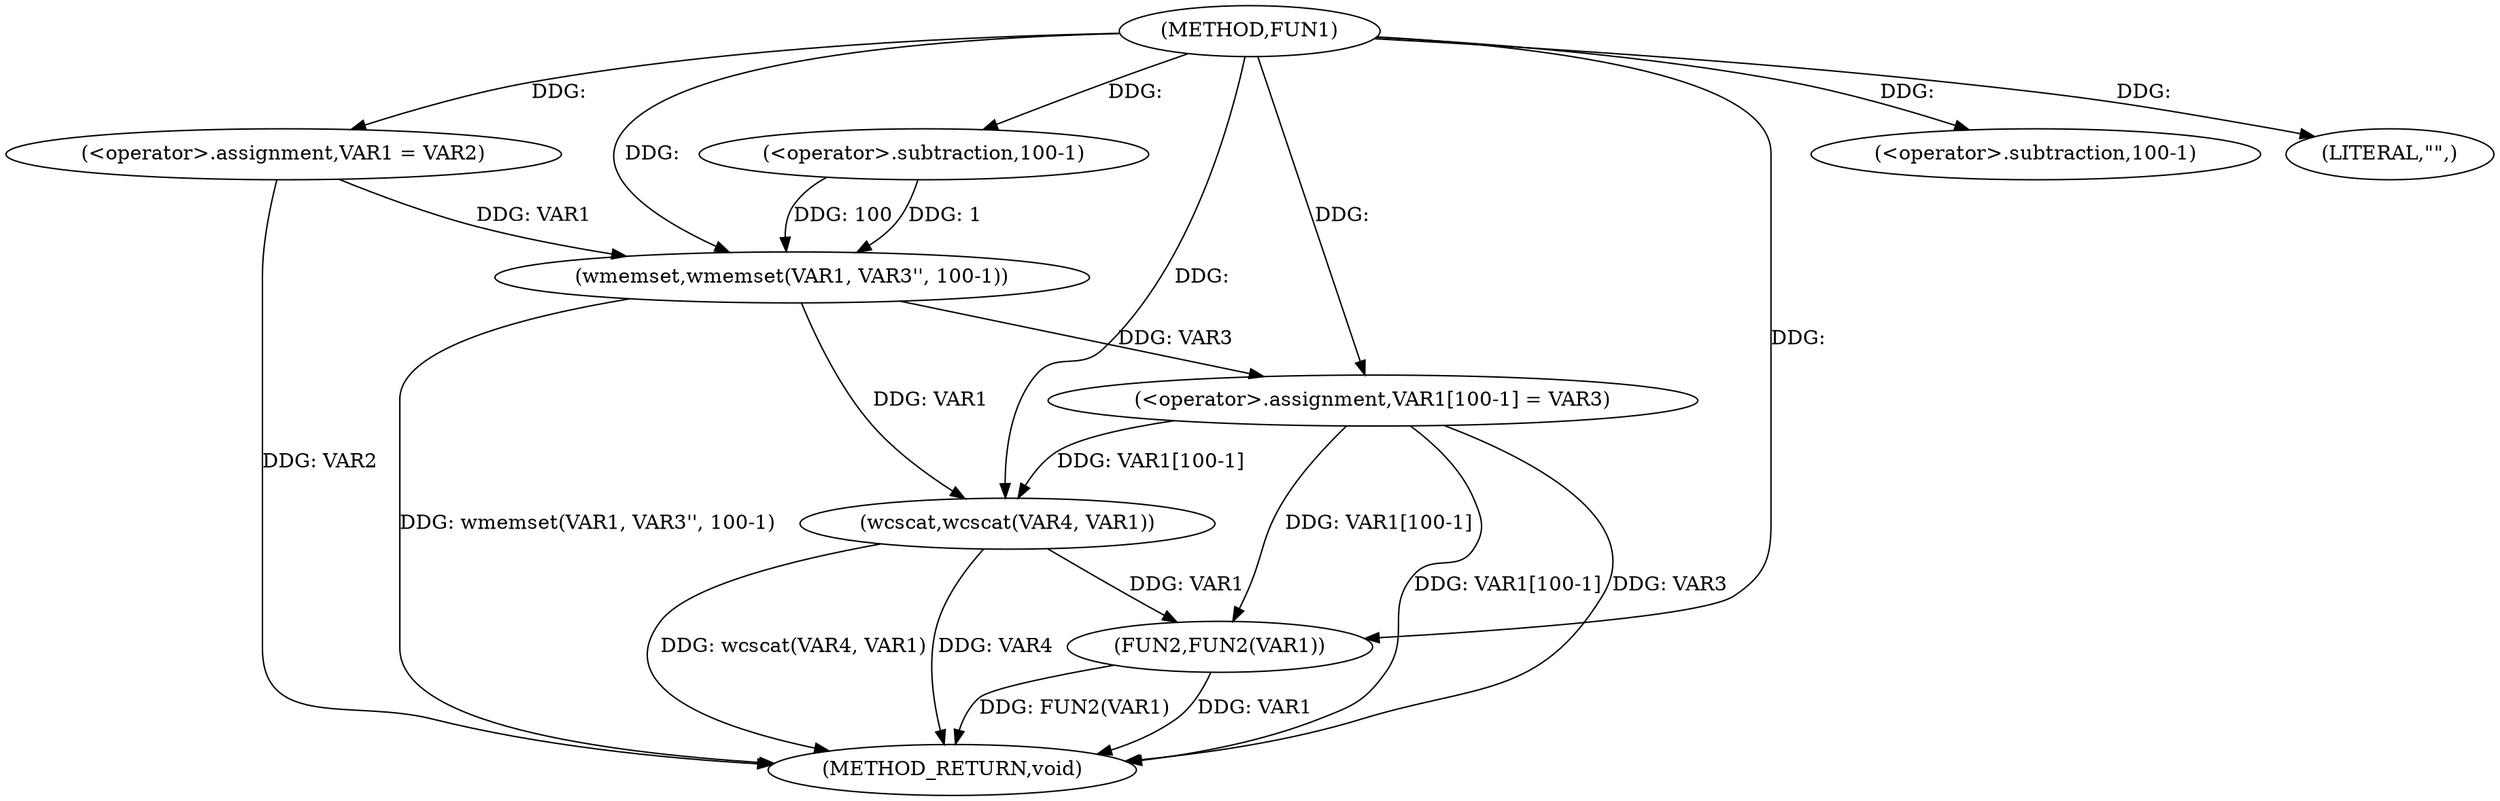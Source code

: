 digraph FUN1 {  
"1000100" [label = "(METHOD,FUN1)" ]
"1000127" [label = "(METHOD_RETURN,void)" ]
"1000104" [label = "(<operator>.assignment,VAR1 = VAR2)" ]
"1000107" [label = "(wmemset,wmemset(VAR1, VAR3'', 100-1))" ]
"1000110" [label = "(<operator>.subtraction,100-1)" ]
"1000113" [label = "(<operator>.assignment,VAR1[100-1] = VAR3)" ]
"1000116" [label = "(<operator>.subtraction,100-1)" ]
"1000121" [label = "(LITERAL,\"\",)" ]
"1000122" [label = "(wcscat,wcscat(VAR4, VAR1))" ]
"1000125" [label = "(FUN2,FUN2(VAR1))" ]
  "1000125" -> "1000127"  [ label = "DDG: VAR1"] 
  "1000125" -> "1000127"  [ label = "DDG: FUN2(VAR1)"] 
  "1000107" -> "1000127"  [ label = "DDG: wmemset(VAR1, VAR3'', 100-1)"] 
  "1000113" -> "1000127"  [ label = "DDG: VAR1[100-1]"] 
  "1000122" -> "1000127"  [ label = "DDG: VAR4"] 
  "1000122" -> "1000127"  [ label = "DDG: wcscat(VAR4, VAR1)"] 
  "1000113" -> "1000127"  [ label = "DDG: VAR3"] 
  "1000104" -> "1000127"  [ label = "DDG: VAR2"] 
  "1000100" -> "1000104"  [ label = "DDG: "] 
  "1000104" -> "1000107"  [ label = "DDG: VAR1"] 
  "1000100" -> "1000107"  [ label = "DDG: "] 
  "1000110" -> "1000107"  [ label = "DDG: 100"] 
  "1000110" -> "1000107"  [ label = "DDG: 1"] 
  "1000100" -> "1000110"  [ label = "DDG: "] 
  "1000107" -> "1000113"  [ label = "DDG: VAR3"] 
  "1000100" -> "1000113"  [ label = "DDG: "] 
  "1000100" -> "1000116"  [ label = "DDG: "] 
  "1000100" -> "1000121"  [ label = "DDG: "] 
  "1000100" -> "1000122"  [ label = "DDG: "] 
  "1000107" -> "1000122"  [ label = "DDG: VAR1"] 
  "1000113" -> "1000122"  [ label = "DDG: VAR1[100-1]"] 
  "1000113" -> "1000125"  [ label = "DDG: VAR1[100-1]"] 
  "1000122" -> "1000125"  [ label = "DDG: VAR1"] 
  "1000100" -> "1000125"  [ label = "DDG: "] 
}
